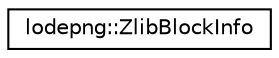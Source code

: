 digraph "Graphical Class Hierarchy"
{
 // LATEX_PDF_SIZE
  edge [fontname="Helvetica",fontsize="10",labelfontname="Helvetica",labelfontsize="10"];
  node [fontname="Helvetica",fontsize="10",shape=record];
  rankdir="LR";
  Node0 [label="lodepng::ZlibBlockInfo",height=0.2,width=0.4,color="black", fillcolor="white", style="filled",URL="$structlodepng_1_1_zlib_block_info.html",tooltip=" "];
}

